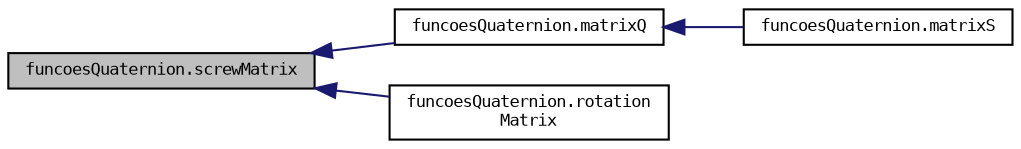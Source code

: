 digraph "funcoesQuaternion.screwMatrix"
{
  bgcolor="transparent";
  edge [fontname="DejaVuSansMono",fontsize="8",labelfontname="DejaVuSansMono",labelfontsize="8"];
  node [fontname="DejaVuSansMono",fontsize="8",shape=record];
  rankdir="LR";
  Node20 [label="funcoesQuaternion.screwMatrix",height=0.2,width=0.4,color="black", fillcolor="grey75", style="filled", fontcolor="black"];
  Node20 -> Node21 [dir="back",color="midnightblue",fontsize="8",style="solid",fontname="DejaVuSansMono"];
  Node21 [label="funcoesQuaternion.matrixQ",height=0.2,width=0.4,color="black",URL="$namespacefuncoesQuaternion.html#ae6403803c70ef98b5fe361ed2ef6c0fb"];
  Node21 -> Node22 [dir="back",color="midnightblue",fontsize="8",style="solid",fontname="DejaVuSansMono"];
  Node22 [label="funcoesQuaternion.matrixS",height=0.2,width=0.4,color="black",URL="$namespacefuncoesQuaternion.html#ac2a07ac7ff5a03fc94498dee3cbd56c0"];
  Node20 -> Node23 [dir="back",color="midnightblue",fontsize="8",style="solid",fontname="DejaVuSansMono"];
  Node23 [label="funcoesQuaternion.rotation\lMatrix",height=0.2,width=0.4,color="black",URL="$namespacefuncoesQuaternion.html#ada70be41ba6ffe4e79d0748e7a7c5bb6"];
}
